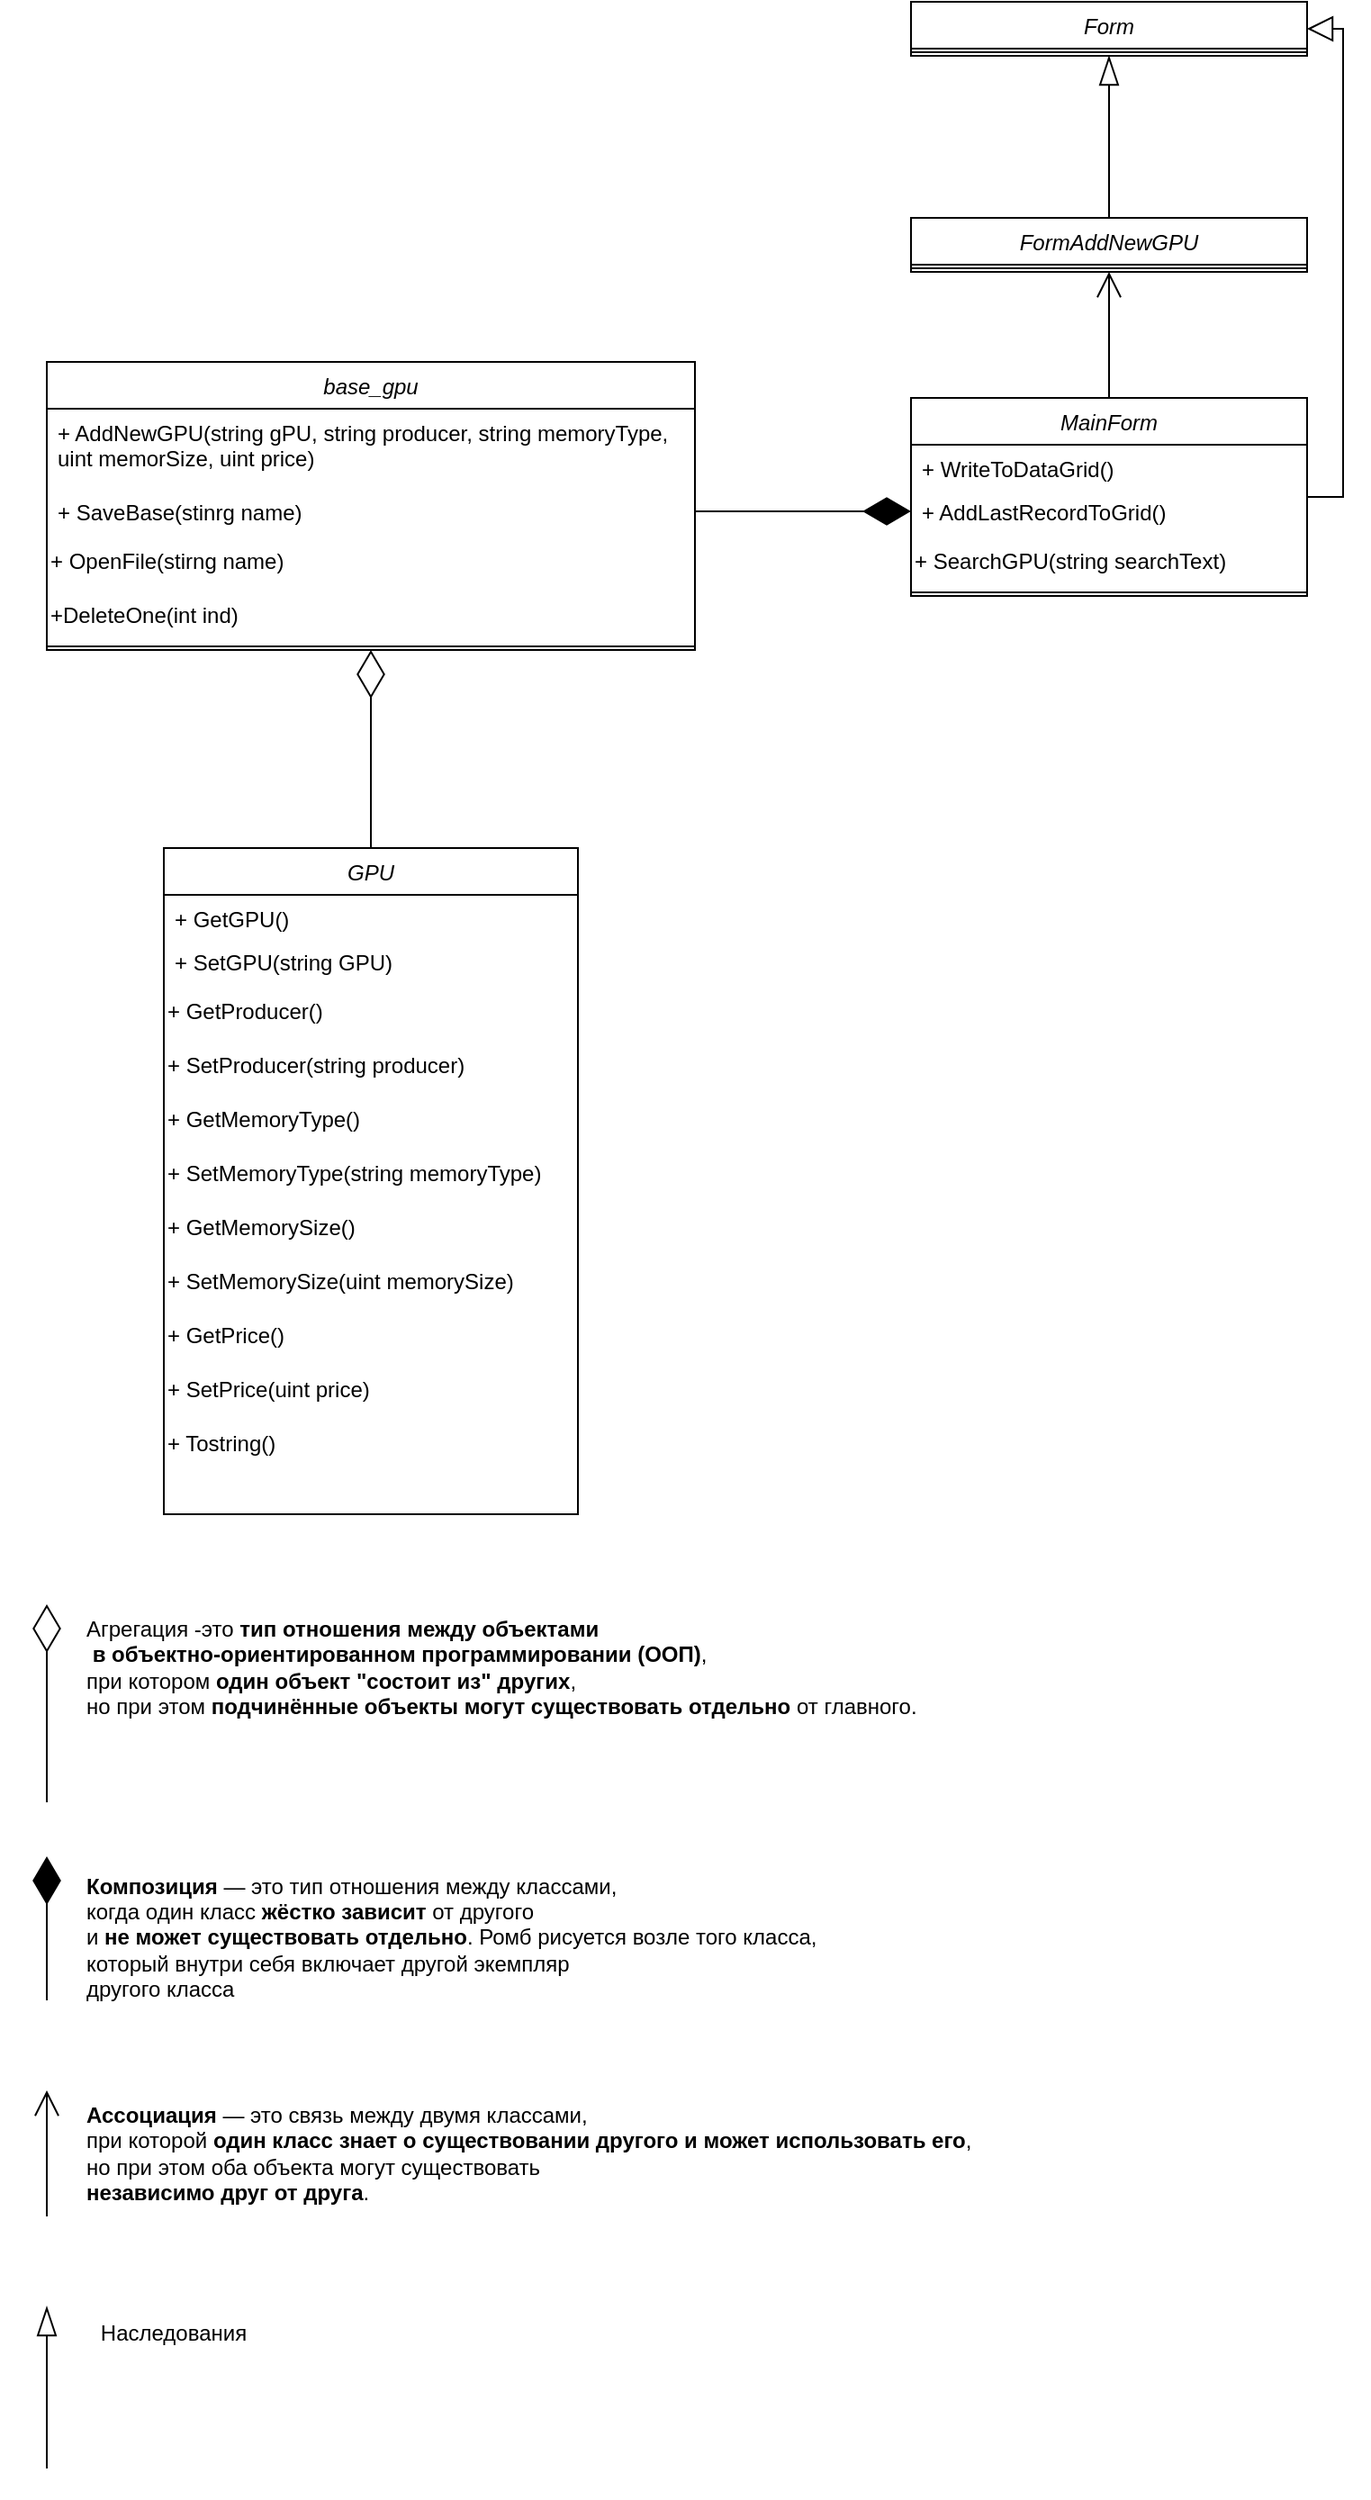 <mxfile version="24.7.8">
  <diagram id="C5RBs43oDa-KdzZeNtuy" name="Page-1">
    <mxGraphModel dx="2074" dy="1196" grid="1" gridSize="10" guides="1" tooltips="1" connect="1" arrows="1" fold="1" page="1" pageScale="1" pageWidth="827" pageHeight="1169" math="0" shadow="0">
      <root>
        <mxCell id="WIyWlLk6GJQsqaUBKTNV-0" />
        <mxCell id="WIyWlLk6GJQsqaUBKTNV-1" parent="WIyWlLk6GJQsqaUBKTNV-0" />
        <mxCell id="zkfFHV4jXpPFQw0GAbJ--0" value="base_gpu" style="swimlane;fontStyle=2;align=center;verticalAlign=top;childLayout=stackLayout;horizontal=1;startSize=26;horizontalStack=0;resizeParent=1;resizeLast=0;collapsible=1;marginBottom=0;rounded=0;shadow=0;strokeWidth=1;" parent="WIyWlLk6GJQsqaUBKTNV-1" vertex="1">
          <mxGeometry x="80" y="240" width="360" height="160" as="geometry">
            <mxRectangle x="230" y="140" width="160" height="26" as="alternateBounds" />
          </mxGeometry>
        </mxCell>
        <mxCell id="zkfFHV4jXpPFQw0GAbJ--1" value="+ AddNewGPU(string gPU, string producer, string memoryType, &#xa;uint memorSize, uint price)" style="text;align=left;verticalAlign=top;spacingLeft=4;spacingRight=4;overflow=hidden;rotatable=0;points=[[0,0.5],[1,0.5]];portConstraint=eastwest;" parent="zkfFHV4jXpPFQw0GAbJ--0" vertex="1">
          <mxGeometry y="26" width="360" height="44" as="geometry" />
        </mxCell>
        <mxCell id="zkfFHV4jXpPFQw0GAbJ--3" value="+ SaveBase(stinrg name)" style="text;align=left;verticalAlign=top;spacingLeft=4;spacingRight=4;overflow=hidden;rotatable=0;points=[[0,0.5],[1,0.5]];portConstraint=eastwest;rounded=0;shadow=0;html=0;" parent="zkfFHV4jXpPFQw0GAbJ--0" vertex="1">
          <mxGeometry y="70" width="360" height="26" as="geometry" />
        </mxCell>
        <mxCell id="9rlQjR8mA24YFS76GL2Z-0" value="+ OpenFile(stirng name)" style="text;html=1;align=left;verticalAlign=middle;resizable=0;points=[];autosize=1;strokeColor=none;fillColor=none;" parent="zkfFHV4jXpPFQw0GAbJ--0" vertex="1">
          <mxGeometry y="96" width="360" height="30" as="geometry" />
        </mxCell>
        <mxCell id="9rlQjR8mA24YFS76GL2Z-1" value="+DeleteOne(int ind)" style="text;html=1;align=left;verticalAlign=middle;resizable=0;points=[];autosize=1;strokeColor=none;fillColor=none;" parent="zkfFHV4jXpPFQw0GAbJ--0" vertex="1">
          <mxGeometry y="126" width="360" height="30" as="geometry" />
        </mxCell>
        <mxCell id="zkfFHV4jXpPFQw0GAbJ--4" value="" style="line;html=1;strokeWidth=1;align=left;verticalAlign=middle;spacingTop=-1;spacingLeft=3;spacingRight=3;rotatable=0;labelPosition=right;points=[];portConstraint=eastwest;" parent="zkfFHV4jXpPFQw0GAbJ--0" vertex="1">
          <mxGeometry y="156" width="360" height="4" as="geometry" />
        </mxCell>
        <mxCell id="9rlQjR8mA24YFS76GL2Z-34" style="edgeStyle=orthogonalEdgeStyle;rounded=0;orthogonalLoop=1;jettySize=auto;html=1;entryX=1;entryY=0.5;entryDx=0;entryDy=0;endArrow=block;endFill=0;endSize=12;" parent="WIyWlLk6GJQsqaUBKTNV-1" source="9rlQjR8mA24YFS76GL2Z-2" target="9rlQjR8mA24YFS76GL2Z-27" edge="1">
          <mxGeometry relative="1" as="geometry">
            <Array as="points">
              <mxPoint x="800" y="315" />
              <mxPoint x="800" y="55" />
            </Array>
          </mxGeometry>
        </mxCell>
        <mxCell id="9rlQjR8mA24YFS76GL2Z-2" value="MainForm" style="swimlane;fontStyle=2;align=center;verticalAlign=top;childLayout=stackLayout;horizontal=1;startSize=26;horizontalStack=0;resizeParent=1;resizeLast=0;collapsible=1;marginBottom=0;rounded=0;shadow=0;strokeWidth=1;" parent="WIyWlLk6GJQsqaUBKTNV-1" vertex="1">
          <mxGeometry x="560" y="260" width="220" height="110" as="geometry">
            <mxRectangle x="230" y="140" width="160" height="26" as="alternateBounds" />
          </mxGeometry>
        </mxCell>
        <mxCell id="9rlQjR8mA24YFS76GL2Z-3" value="+ WriteToDataGrid()" style="text;align=left;verticalAlign=top;spacingLeft=4;spacingRight=4;overflow=hidden;rotatable=0;points=[[0,0.5],[1,0.5]];portConstraint=eastwest;" parent="9rlQjR8mA24YFS76GL2Z-2" vertex="1">
          <mxGeometry y="26" width="220" height="24" as="geometry" />
        </mxCell>
        <mxCell id="9rlQjR8mA24YFS76GL2Z-4" value="+ AddLastRecordToGrid()" style="text;align=left;verticalAlign=top;spacingLeft=4;spacingRight=4;overflow=hidden;rotatable=0;points=[[0,0.5],[1,0.5]];portConstraint=eastwest;rounded=0;shadow=0;html=0;" parent="9rlQjR8mA24YFS76GL2Z-2" vertex="1">
          <mxGeometry y="50" width="220" height="26" as="geometry" />
        </mxCell>
        <mxCell id="9rlQjR8mA24YFS76GL2Z-5" value="+ SearchGPU(string searchText)" style="text;html=1;align=left;verticalAlign=middle;resizable=0;points=[];autosize=1;strokeColor=none;fillColor=none;" parent="9rlQjR8mA24YFS76GL2Z-2" vertex="1">
          <mxGeometry y="76" width="220" height="30" as="geometry" />
        </mxCell>
        <mxCell id="9rlQjR8mA24YFS76GL2Z-7" value="" style="line;html=1;strokeWidth=1;align=left;verticalAlign=middle;spacingTop=-1;spacingLeft=3;spacingRight=3;rotatable=0;labelPosition=right;points=[];portConstraint=eastwest;" parent="9rlQjR8mA24YFS76GL2Z-2" vertex="1">
          <mxGeometry y="106" width="220" height="4" as="geometry" />
        </mxCell>
        <mxCell id="9rlQjR8mA24YFS76GL2Z-9" value="GPU" style="swimlane;fontStyle=2;align=center;verticalAlign=top;childLayout=stackLayout;horizontal=1;startSize=26;horizontalStack=0;resizeParent=1;resizeLast=0;collapsible=1;marginBottom=0;rounded=0;shadow=0;strokeWidth=1;" parent="WIyWlLk6GJQsqaUBKTNV-1" vertex="1">
          <mxGeometry x="145" y="510" width="230" height="370" as="geometry">
            <mxRectangle x="230" y="140" width="160" height="26" as="alternateBounds" />
          </mxGeometry>
        </mxCell>
        <mxCell id="9rlQjR8mA24YFS76GL2Z-10" value="+ GetGPU()" style="text;align=left;verticalAlign=top;spacingLeft=4;spacingRight=4;overflow=hidden;rotatable=0;points=[[0,0.5],[1,0.5]];portConstraint=eastwest;" parent="9rlQjR8mA24YFS76GL2Z-9" vertex="1">
          <mxGeometry y="26" width="230" height="24" as="geometry" />
        </mxCell>
        <mxCell id="9rlQjR8mA24YFS76GL2Z-11" value="+ SetGPU(string GPU)" style="text;align=left;verticalAlign=top;spacingLeft=4;spacingRight=4;overflow=hidden;rotatable=0;points=[[0,0.5],[1,0.5]];portConstraint=eastwest;rounded=0;shadow=0;html=0;" parent="9rlQjR8mA24YFS76GL2Z-9" vertex="1">
          <mxGeometry y="50" width="230" height="26" as="geometry" />
        </mxCell>
        <mxCell id="9rlQjR8mA24YFS76GL2Z-12" value="+ GetProducer()" style="text;html=1;align=left;verticalAlign=middle;resizable=0;points=[];autosize=1;strokeColor=none;fillColor=none;" parent="9rlQjR8mA24YFS76GL2Z-9" vertex="1">
          <mxGeometry y="76" width="230" height="30" as="geometry" />
        </mxCell>
        <mxCell id="9rlQjR8mA24YFS76GL2Z-15" value="+ SetProducer(string producer)" style="text;html=1;align=left;verticalAlign=middle;resizable=0;points=[];autosize=1;strokeColor=none;fillColor=none;" parent="9rlQjR8mA24YFS76GL2Z-9" vertex="1">
          <mxGeometry y="106" width="230" height="30" as="geometry" />
        </mxCell>
        <mxCell id="9rlQjR8mA24YFS76GL2Z-14" value="+ GetMemoryType()" style="text;html=1;align=left;verticalAlign=middle;resizable=0;points=[];autosize=1;strokeColor=none;fillColor=none;" parent="9rlQjR8mA24YFS76GL2Z-9" vertex="1">
          <mxGeometry y="136" width="230" height="30" as="geometry" />
        </mxCell>
        <mxCell id="9rlQjR8mA24YFS76GL2Z-16" value="+ SetMemoryType(string memoryType)" style="text;html=1;align=left;verticalAlign=middle;resizable=0;points=[];autosize=1;strokeColor=none;fillColor=none;" parent="9rlQjR8mA24YFS76GL2Z-9" vertex="1">
          <mxGeometry y="166" width="230" height="30" as="geometry" />
        </mxCell>
        <mxCell id="9rlQjR8mA24YFS76GL2Z-17" value="+ GetMemorySize()" style="text;html=1;align=left;verticalAlign=middle;resizable=0;points=[];autosize=1;strokeColor=none;fillColor=none;" parent="9rlQjR8mA24YFS76GL2Z-9" vertex="1">
          <mxGeometry y="196" width="230" height="30" as="geometry" />
        </mxCell>
        <mxCell id="9rlQjR8mA24YFS76GL2Z-18" value="+ SetMemorySize(uint memorySize)" style="text;html=1;align=left;verticalAlign=middle;resizable=0;points=[];autosize=1;strokeColor=none;fillColor=none;" parent="9rlQjR8mA24YFS76GL2Z-9" vertex="1">
          <mxGeometry y="226" width="230" height="30" as="geometry" />
        </mxCell>
        <mxCell id="9rlQjR8mA24YFS76GL2Z-19" value="+ GetPrice()" style="text;html=1;align=left;verticalAlign=middle;resizable=0;points=[];autosize=1;strokeColor=none;fillColor=none;" parent="9rlQjR8mA24YFS76GL2Z-9" vertex="1">
          <mxGeometry y="256" width="230" height="30" as="geometry" />
        </mxCell>
        <mxCell id="9rlQjR8mA24YFS76GL2Z-20" value="+ SetPrice(uint price)" style="text;html=1;align=left;verticalAlign=middle;resizable=0;points=[];autosize=1;strokeColor=none;fillColor=none;" parent="9rlQjR8mA24YFS76GL2Z-9" vertex="1">
          <mxGeometry y="286" width="230" height="30" as="geometry" />
        </mxCell>
        <mxCell id="9rlQjR8mA24YFS76GL2Z-21" value="+ Tostring()" style="text;html=1;align=left;verticalAlign=middle;resizable=0;points=[];autosize=1;strokeColor=none;fillColor=none;" parent="9rlQjR8mA24YFS76GL2Z-9" vertex="1">
          <mxGeometry y="316" width="230" height="30" as="geometry" />
        </mxCell>
        <mxCell id="9rlQjR8mA24YFS76GL2Z-33" style="edgeStyle=orthogonalEdgeStyle;rounded=0;orthogonalLoop=1;jettySize=auto;html=1;entryX=0.5;entryY=1;entryDx=0;entryDy=0;endArrow=blockThin;endFill=0;strokeWidth=1;endSize=14;" parent="WIyWlLk6GJQsqaUBKTNV-1" source="9rlQjR8mA24YFS76GL2Z-22" target="9rlQjR8mA24YFS76GL2Z-27" edge="1">
          <mxGeometry relative="1" as="geometry" />
        </mxCell>
        <mxCell id="9rlQjR8mA24YFS76GL2Z-22" value="FormAddNewGPU" style="swimlane;fontStyle=2;align=center;verticalAlign=top;childLayout=stackLayout;horizontal=1;startSize=26;horizontalStack=0;resizeParent=1;resizeLast=0;collapsible=1;marginBottom=0;rounded=0;shadow=0;strokeWidth=1;" parent="WIyWlLk6GJQsqaUBKTNV-1" vertex="1">
          <mxGeometry x="560" y="160" width="220" height="30" as="geometry">
            <mxRectangle x="230" y="140" width="160" height="26" as="alternateBounds" />
          </mxGeometry>
        </mxCell>
        <mxCell id="9rlQjR8mA24YFS76GL2Z-26" value="" style="line;html=1;strokeWidth=1;align=left;verticalAlign=middle;spacingTop=-1;spacingLeft=3;spacingRight=3;rotatable=0;labelPosition=right;points=[];portConstraint=eastwest;" parent="9rlQjR8mA24YFS76GL2Z-22" vertex="1">
          <mxGeometry y="26" width="220" height="4" as="geometry" />
        </mxCell>
        <mxCell id="9rlQjR8mA24YFS76GL2Z-27" value="Form" style="swimlane;fontStyle=2;align=center;verticalAlign=top;childLayout=stackLayout;horizontal=1;startSize=26;horizontalStack=0;resizeParent=1;resizeLast=0;collapsible=1;marginBottom=0;rounded=0;shadow=0;strokeWidth=1;" parent="WIyWlLk6GJQsqaUBKTNV-1" vertex="1">
          <mxGeometry x="560" y="40" width="220" height="30" as="geometry">
            <mxRectangle x="230" y="140" width="160" height="26" as="alternateBounds" />
          </mxGeometry>
        </mxCell>
        <mxCell id="9rlQjR8mA24YFS76GL2Z-28" value="" style="line;html=1;strokeWidth=1;align=left;verticalAlign=middle;spacingTop=-1;spacingLeft=3;spacingRight=3;rotatable=0;labelPosition=right;points=[];portConstraint=eastwest;" parent="9rlQjR8mA24YFS76GL2Z-27" vertex="1">
          <mxGeometry y="26" width="220" height="4" as="geometry" />
        </mxCell>
        <mxCell id="9rlQjR8mA24YFS76GL2Z-29" value="" style="endArrow=diamondThin;endFill=1;endSize=24;html=1;rounded=0;exitX=1;exitY=0.5;exitDx=0;exitDy=0;entryX=0;entryY=0.5;entryDx=0;entryDy=0;" parent="WIyWlLk6GJQsqaUBKTNV-1" source="zkfFHV4jXpPFQw0GAbJ--3" target="9rlQjR8mA24YFS76GL2Z-4" edge="1">
          <mxGeometry width="160" relative="1" as="geometry">
            <mxPoint x="330" y="610" as="sourcePoint" />
            <mxPoint x="490" y="610" as="targetPoint" />
          </mxGeometry>
        </mxCell>
        <mxCell id="9rlQjR8mA24YFS76GL2Z-31" value="" style="endArrow=open;endFill=1;endSize=12;html=1;rounded=0;entryX=0.5;entryY=1;entryDx=0;entryDy=0;exitX=0.5;exitY=0;exitDx=0;exitDy=0;" parent="WIyWlLk6GJQsqaUBKTNV-1" source="9rlQjR8mA24YFS76GL2Z-2" target="9rlQjR8mA24YFS76GL2Z-22" edge="1">
          <mxGeometry width="160" relative="1" as="geometry">
            <mxPoint x="690" y="210" as="sourcePoint" />
            <mxPoint x="490" y="410" as="targetPoint" />
          </mxGeometry>
        </mxCell>
        <mxCell id="9rlQjR8mA24YFS76GL2Z-32" value="" style="endArrow=diamondThin;endFill=0;endSize=24;html=1;rounded=0;exitX=0.5;exitY=0;exitDx=0;exitDy=0;entryX=0.5;entryY=1;entryDx=0;entryDy=0;" parent="WIyWlLk6GJQsqaUBKTNV-1" source="9rlQjR8mA24YFS76GL2Z-9" target="zkfFHV4jXpPFQw0GAbJ--0" edge="1">
          <mxGeometry width="160" relative="1" as="geometry">
            <mxPoint x="330" y="410" as="sourcePoint" />
            <mxPoint x="490" y="410" as="targetPoint" />
          </mxGeometry>
        </mxCell>
        <mxCell id="0Z4OkOPqyFtSG4ognGLI-0" value="" style="endArrow=diamondThin;endFill=0;endSize=24;html=1;rounded=0;exitX=0.5;exitY=0;exitDx=0;exitDy=0;entryX=0.5;entryY=1;entryDx=0;entryDy=0;" edge="1" parent="WIyWlLk6GJQsqaUBKTNV-1">
          <mxGeometry width="160" relative="1" as="geometry">
            <mxPoint x="80" y="1040" as="sourcePoint" />
            <mxPoint x="80" y="930" as="targetPoint" />
          </mxGeometry>
        </mxCell>
        <mxCell id="0Z4OkOPqyFtSG4ognGLI-1" value="Агрегация -это &lt;strong data-end=&quot;99&quot; data-start=&quot;16&quot;&gt;тип отношения между объектами&lt;/strong&gt;&lt;div&gt;&lt;strong data-end=&quot;99&quot; data-start=&quot;16&quot;&gt;&amp;nbsp;в объектно-ориентированном программировании (ООП)&lt;/strong&gt;,&amp;nbsp;&lt;/div&gt;&lt;div&gt;при котором &lt;strong data-end=&quot;148&quot; data-start=&quot;113&quot;&gt;один объект &quot;состоит из&quot; других&lt;/strong&gt;,&amp;nbsp;&lt;div&gt;но при этом &lt;strong data-end=&quot;213&quot; data-start=&quot;162&quot;&gt;подчинённые объекты могут существовать отдельно&lt;/strong&gt; от главного.&lt;/div&gt;&lt;/div&gt;" style="text;html=1;align=left;verticalAlign=middle;resizable=0;points=[];autosize=1;strokeColor=none;fillColor=none;" vertex="1" parent="WIyWlLk6GJQsqaUBKTNV-1">
          <mxGeometry x="100" y="930" width="480" height="70" as="geometry" />
        </mxCell>
        <mxCell id="0Z4OkOPqyFtSG4ognGLI-2" value="" style="endArrow=diamondThin;endFill=1;endSize=24;html=1;rounded=0;entryX=0;entryY=0.5;entryDx=0;entryDy=0;" edge="1" parent="WIyWlLk6GJQsqaUBKTNV-1">
          <mxGeometry width="160" relative="1" as="geometry">
            <mxPoint x="80" y="1150" as="sourcePoint" />
            <mxPoint x="80" y="1070" as="targetPoint" />
          </mxGeometry>
        </mxCell>
        <mxCell id="0Z4OkOPqyFtSG4ognGLI-3" value="&lt;strong data-start=&quot;32&quot; data-end=&quot;46&quot;&gt;Композиция&lt;/strong&gt;&amp;nbsp;— это тип отношения между классами,&amp;nbsp;&lt;div&gt;когда один класс&amp;nbsp;&lt;strong data-start=&quot;100&quot; data-end=&quot;118&quot;&gt;жёстко зависит&lt;/strong&gt;&amp;nbsp;от другого&amp;nbsp;&lt;/div&gt;&lt;div&gt;и&amp;nbsp;&lt;strong data-start=&quot;132&quot; data-end=&quot;166&quot;&gt;не может существовать отдельно&lt;/strong&gt;. Ромб рисуется возле того класса,&amp;nbsp;&lt;/div&gt;&lt;div&gt;который внутри себя включает другой экемпляр&amp;nbsp;&lt;/div&gt;&lt;div&gt;другого класса&lt;/div&gt;" style="text;html=1;align=left;verticalAlign=middle;resizable=0;points=[];autosize=1;strokeColor=none;fillColor=none;" vertex="1" parent="WIyWlLk6GJQsqaUBKTNV-1">
          <mxGeometry x="100" y="1070" width="430" height="90" as="geometry" />
        </mxCell>
        <mxCell id="0Z4OkOPqyFtSG4ognGLI-4" value="" style="endArrow=open;endFill=1;endSize=12;html=1;rounded=0;entryX=0.5;entryY=1;entryDx=0;entryDy=0;exitX=0.5;exitY=0;exitDx=0;exitDy=0;" edge="1" parent="WIyWlLk6GJQsqaUBKTNV-1">
          <mxGeometry width="160" relative="1" as="geometry">
            <mxPoint x="80" y="1270" as="sourcePoint" />
            <mxPoint x="80" y="1200" as="targetPoint" />
          </mxGeometry>
        </mxCell>
        <mxCell id="0Z4OkOPqyFtSG4ognGLI-5" value="&lt;strong data-end=&quot;44&quot; data-start=&quot;30&quot; style=&quot;&quot;&gt;Ассоциация&lt;/strong&gt;&lt;span style=&quot;&quot;&gt;&amp;nbsp;— это связь между двумя классами,&amp;nbsp;&lt;/span&gt;&lt;div style=&quot;&quot;&gt;при которой&amp;nbsp;&lt;strong data-end=&quot;160&quot; data-start=&quot;91&quot;&gt;один класс знает о существовании другого и может использовать его&lt;/strong&gt;,&amp;nbsp;&lt;/div&gt;&lt;div style=&quot;&quot;&gt;но при этом оба объекта могут существовать&amp;nbsp;&lt;/div&gt;&lt;div style=&quot;&quot;&gt;&lt;strong data-end=&quot;233&quot; data-start=&quot;205&quot;&gt;независимо друг от друга&lt;/strong&gt;.&lt;/div&gt;" style="text;html=1;align=left;verticalAlign=middle;resizable=0;points=[];autosize=1;strokeColor=none;fillColor=none;" vertex="1" parent="WIyWlLk6GJQsqaUBKTNV-1">
          <mxGeometry x="100" y="1200" width="520" height="70" as="geometry" />
        </mxCell>
        <mxCell id="0Z4OkOPqyFtSG4ognGLI-6" style="edgeStyle=orthogonalEdgeStyle;rounded=0;orthogonalLoop=1;jettySize=auto;html=1;entryX=0.5;entryY=1;entryDx=0;entryDy=0;endArrow=blockThin;endFill=0;strokeWidth=1;endSize=14;" edge="1" parent="WIyWlLk6GJQsqaUBKTNV-1">
          <mxGeometry relative="1" as="geometry">
            <mxPoint x="80" y="1410" as="sourcePoint" />
            <mxPoint x="80" y="1320" as="targetPoint" />
          </mxGeometry>
        </mxCell>
        <mxCell id="0Z4OkOPqyFtSG4ognGLI-7" value="Наследования" style="text;html=1;align=center;verticalAlign=middle;resizable=0;points=[];autosize=1;strokeColor=none;fillColor=none;" vertex="1" parent="WIyWlLk6GJQsqaUBKTNV-1">
          <mxGeometry x="100" y="1320" width="100" height="30" as="geometry" />
        </mxCell>
      </root>
    </mxGraphModel>
  </diagram>
</mxfile>
